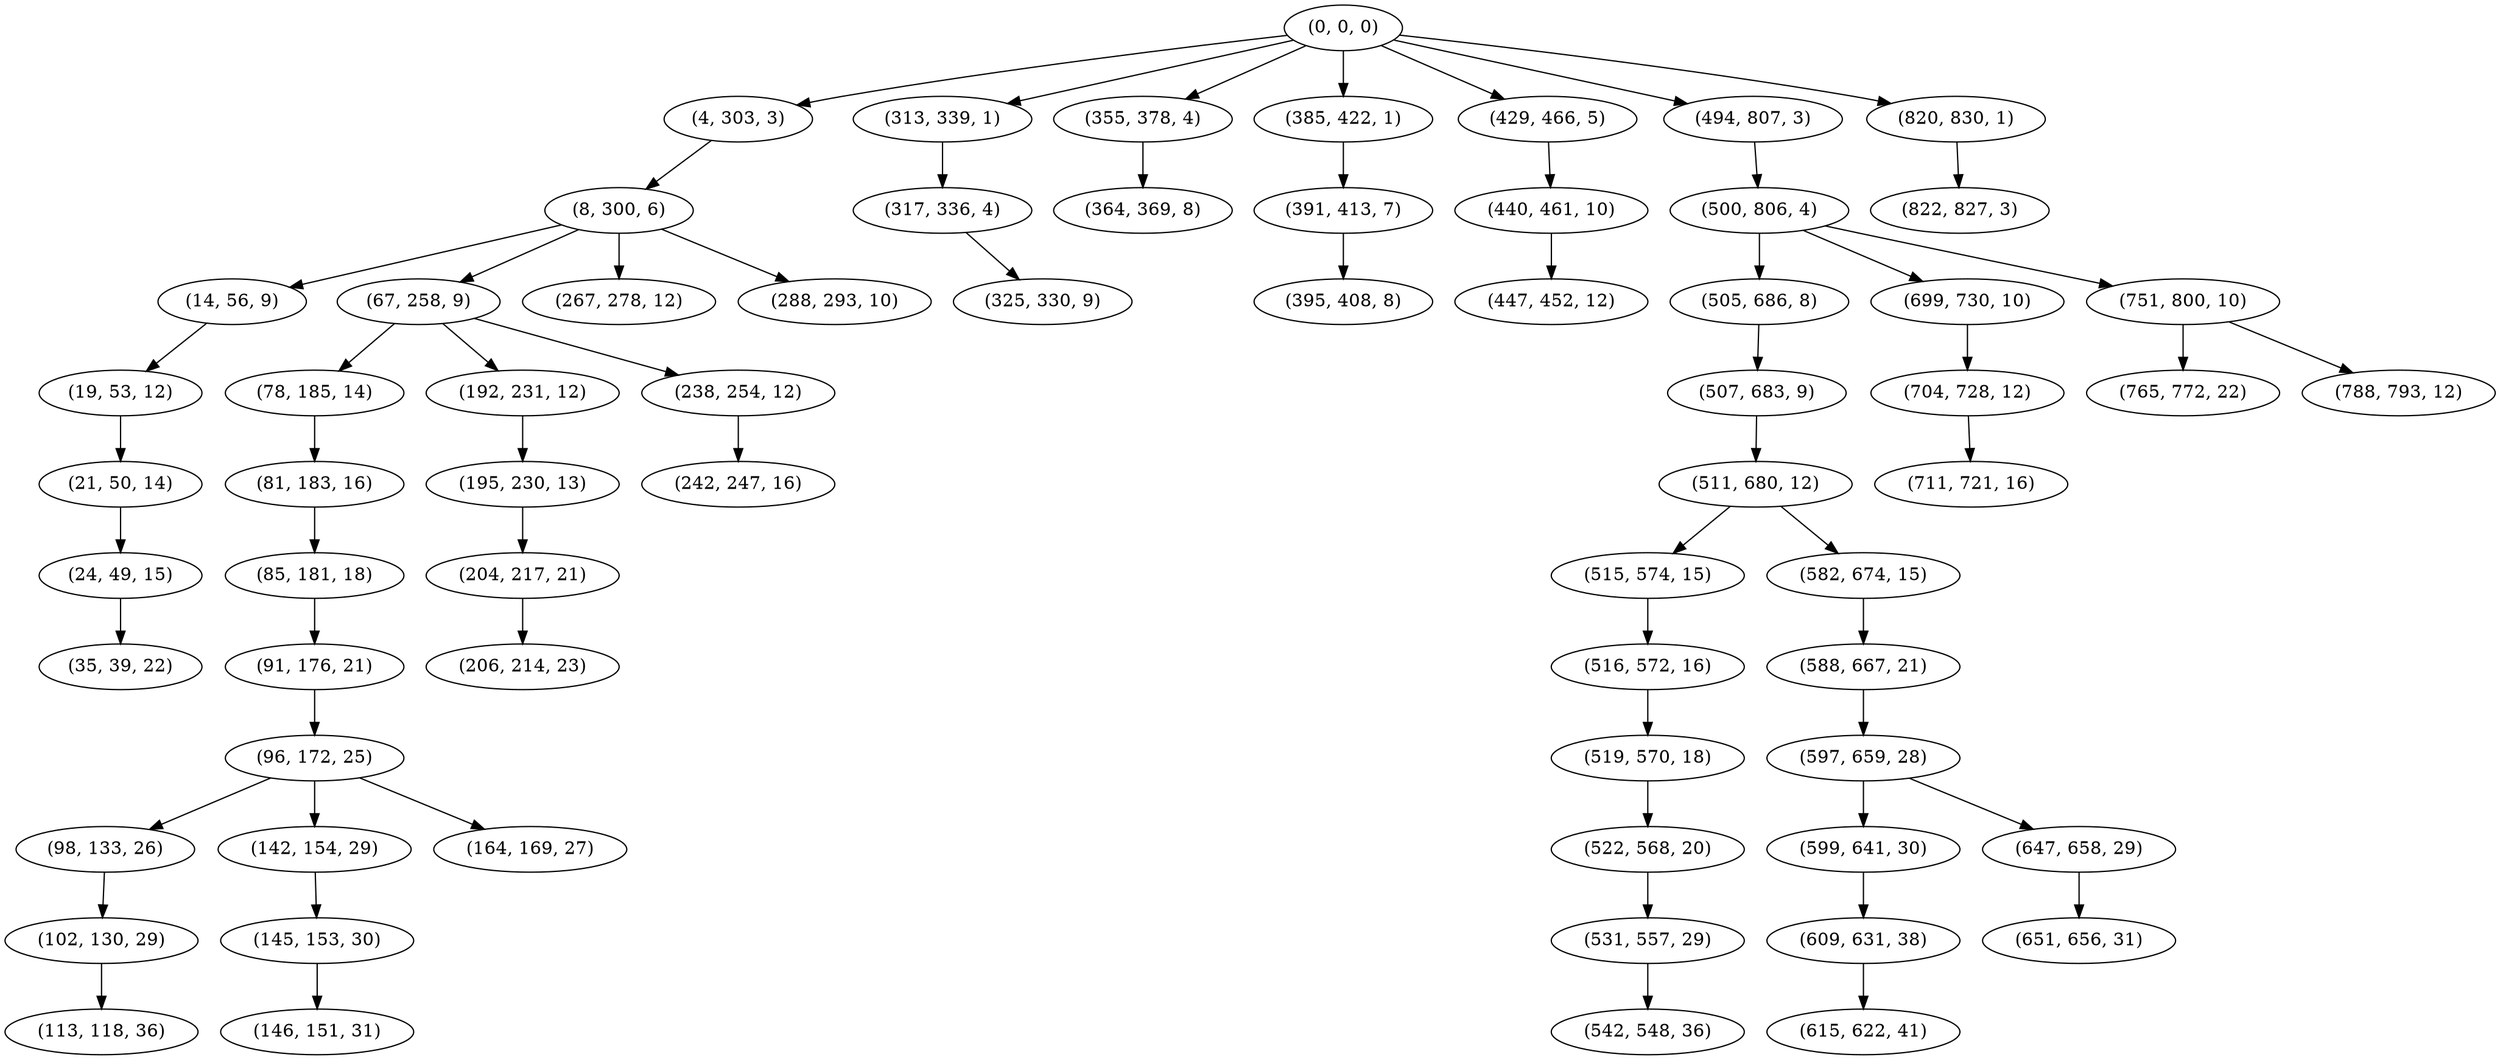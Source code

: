 digraph tree {
    "(0, 0, 0)";
    "(4, 303, 3)";
    "(8, 300, 6)";
    "(14, 56, 9)";
    "(19, 53, 12)";
    "(21, 50, 14)";
    "(24, 49, 15)";
    "(35, 39, 22)";
    "(67, 258, 9)";
    "(78, 185, 14)";
    "(81, 183, 16)";
    "(85, 181, 18)";
    "(91, 176, 21)";
    "(96, 172, 25)";
    "(98, 133, 26)";
    "(102, 130, 29)";
    "(113, 118, 36)";
    "(142, 154, 29)";
    "(145, 153, 30)";
    "(146, 151, 31)";
    "(164, 169, 27)";
    "(192, 231, 12)";
    "(195, 230, 13)";
    "(204, 217, 21)";
    "(206, 214, 23)";
    "(238, 254, 12)";
    "(242, 247, 16)";
    "(267, 278, 12)";
    "(288, 293, 10)";
    "(313, 339, 1)";
    "(317, 336, 4)";
    "(325, 330, 9)";
    "(355, 378, 4)";
    "(364, 369, 8)";
    "(385, 422, 1)";
    "(391, 413, 7)";
    "(395, 408, 8)";
    "(429, 466, 5)";
    "(440, 461, 10)";
    "(447, 452, 12)";
    "(494, 807, 3)";
    "(500, 806, 4)";
    "(505, 686, 8)";
    "(507, 683, 9)";
    "(511, 680, 12)";
    "(515, 574, 15)";
    "(516, 572, 16)";
    "(519, 570, 18)";
    "(522, 568, 20)";
    "(531, 557, 29)";
    "(542, 548, 36)";
    "(582, 674, 15)";
    "(588, 667, 21)";
    "(597, 659, 28)";
    "(599, 641, 30)";
    "(609, 631, 38)";
    "(615, 622, 41)";
    "(647, 658, 29)";
    "(651, 656, 31)";
    "(699, 730, 10)";
    "(704, 728, 12)";
    "(711, 721, 16)";
    "(751, 800, 10)";
    "(765, 772, 22)";
    "(788, 793, 12)";
    "(820, 830, 1)";
    "(822, 827, 3)";
    "(0, 0, 0)" -> "(4, 303, 3)";
    "(0, 0, 0)" -> "(313, 339, 1)";
    "(0, 0, 0)" -> "(355, 378, 4)";
    "(0, 0, 0)" -> "(385, 422, 1)";
    "(0, 0, 0)" -> "(429, 466, 5)";
    "(0, 0, 0)" -> "(494, 807, 3)";
    "(0, 0, 0)" -> "(820, 830, 1)";
    "(4, 303, 3)" -> "(8, 300, 6)";
    "(8, 300, 6)" -> "(14, 56, 9)";
    "(8, 300, 6)" -> "(67, 258, 9)";
    "(8, 300, 6)" -> "(267, 278, 12)";
    "(8, 300, 6)" -> "(288, 293, 10)";
    "(14, 56, 9)" -> "(19, 53, 12)";
    "(19, 53, 12)" -> "(21, 50, 14)";
    "(21, 50, 14)" -> "(24, 49, 15)";
    "(24, 49, 15)" -> "(35, 39, 22)";
    "(67, 258, 9)" -> "(78, 185, 14)";
    "(67, 258, 9)" -> "(192, 231, 12)";
    "(67, 258, 9)" -> "(238, 254, 12)";
    "(78, 185, 14)" -> "(81, 183, 16)";
    "(81, 183, 16)" -> "(85, 181, 18)";
    "(85, 181, 18)" -> "(91, 176, 21)";
    "(91, 176, 21)" -> "(96, 172, 25)";
    "(96, 172, 25)" -> "(98, 133, 26)";
    "(96, 172, 25)" -> "(142, 154, 29)";
    "(96, 172, 25)" -> "(164, 169, 27)";
    "(98, 133, 26)" -> "(102, 130, 29)";
    "(102, 130, 29)" -> "(113, 118, 36)";
    "(142, 154, 29)" -> "(145, 153, 30)";
    "(145, 153, 30)" -> "(146, 151, 31)";
    "(192, 231, 12)" -> "(195, 230, 13)";
    "(195, 230, 13)" -> "(204, 217, 21)";
    "(204, 217, 21)" -> "(206, 214, 23)";
    "(238, 254, 12)" -> "(242, 247, 16)";
    "(313, 339, 1)" -> "(317, 336, 4)";
    "(317, 336, 4)" -> "(325, 330, 9)";
    "(355, 378, 4)" -> "(364, 369, 8)";
    "(385, 422, 1)" -> "(391, 413, 7)";
    "(391, 413, 7)" -> "(395, 408, 8)";
    "(429, 466, 5)" -> "(440, 461, 10)";
    "(440, 461, 10)" -> "(447, 452, 12)";
    "(494, 807, 3)" -> "(500, 806, 4)";
    "(500, 806, 4)" -> "(505, 686, 8)";
    "(500, 806, 4)" -> "(699, 730, 10)";
    "(500, 806, 4)" -> "(751, 800, 10)";
    "(505, 686, 8)" -> "(507, 683, 9)";
    "(507, 683, 9)" -> "(511, 680, 12)";
    "(511, 680, 12)" -> "(515, 574, 15)";
    "(511, 680, 12)" -> "(582, 674, 15)";
    "(515, 574, 15)" -> "(516, 572, 16)";
    "(516, 572, 16)" -> "(519, 570, 18)";
    "(519, 570, 18)" -> "(522, 568, 20)";
    "(522, 568, 20)" -> "(531, 557, 29)";
    "(531, 557, 29)" -> "(542, 548, 36)";
    "(582, 674, 15)" -> "(588, 667, 21)";
    "(588, 667, 21)" -> "(597, 659, 28)";
    "(597, 659, 28)" -> "(599, 641, 30)";
    "(597, 659, 28)" -> "(647, 658, 29)";
    "(599, 641, 30)" -> "(609, 631, 38)";
    "(609, 631, 38)" -> "(615, 622, 41)";
    "(647, 658, 29)" -> "(651, 656, 31)";
    "(699, 730, 10)" -> "(704, 728, 12)";
    "(704, 728, 12)" -> "(711, 721, 16)";
    "(751, 800, 10)" -> "(765, 772, 22)";
    "(751, 800, 10)" -> "(788, 793, 12)";
    "(820, 830, 1)" -> "(822, 827, 3)";
}
